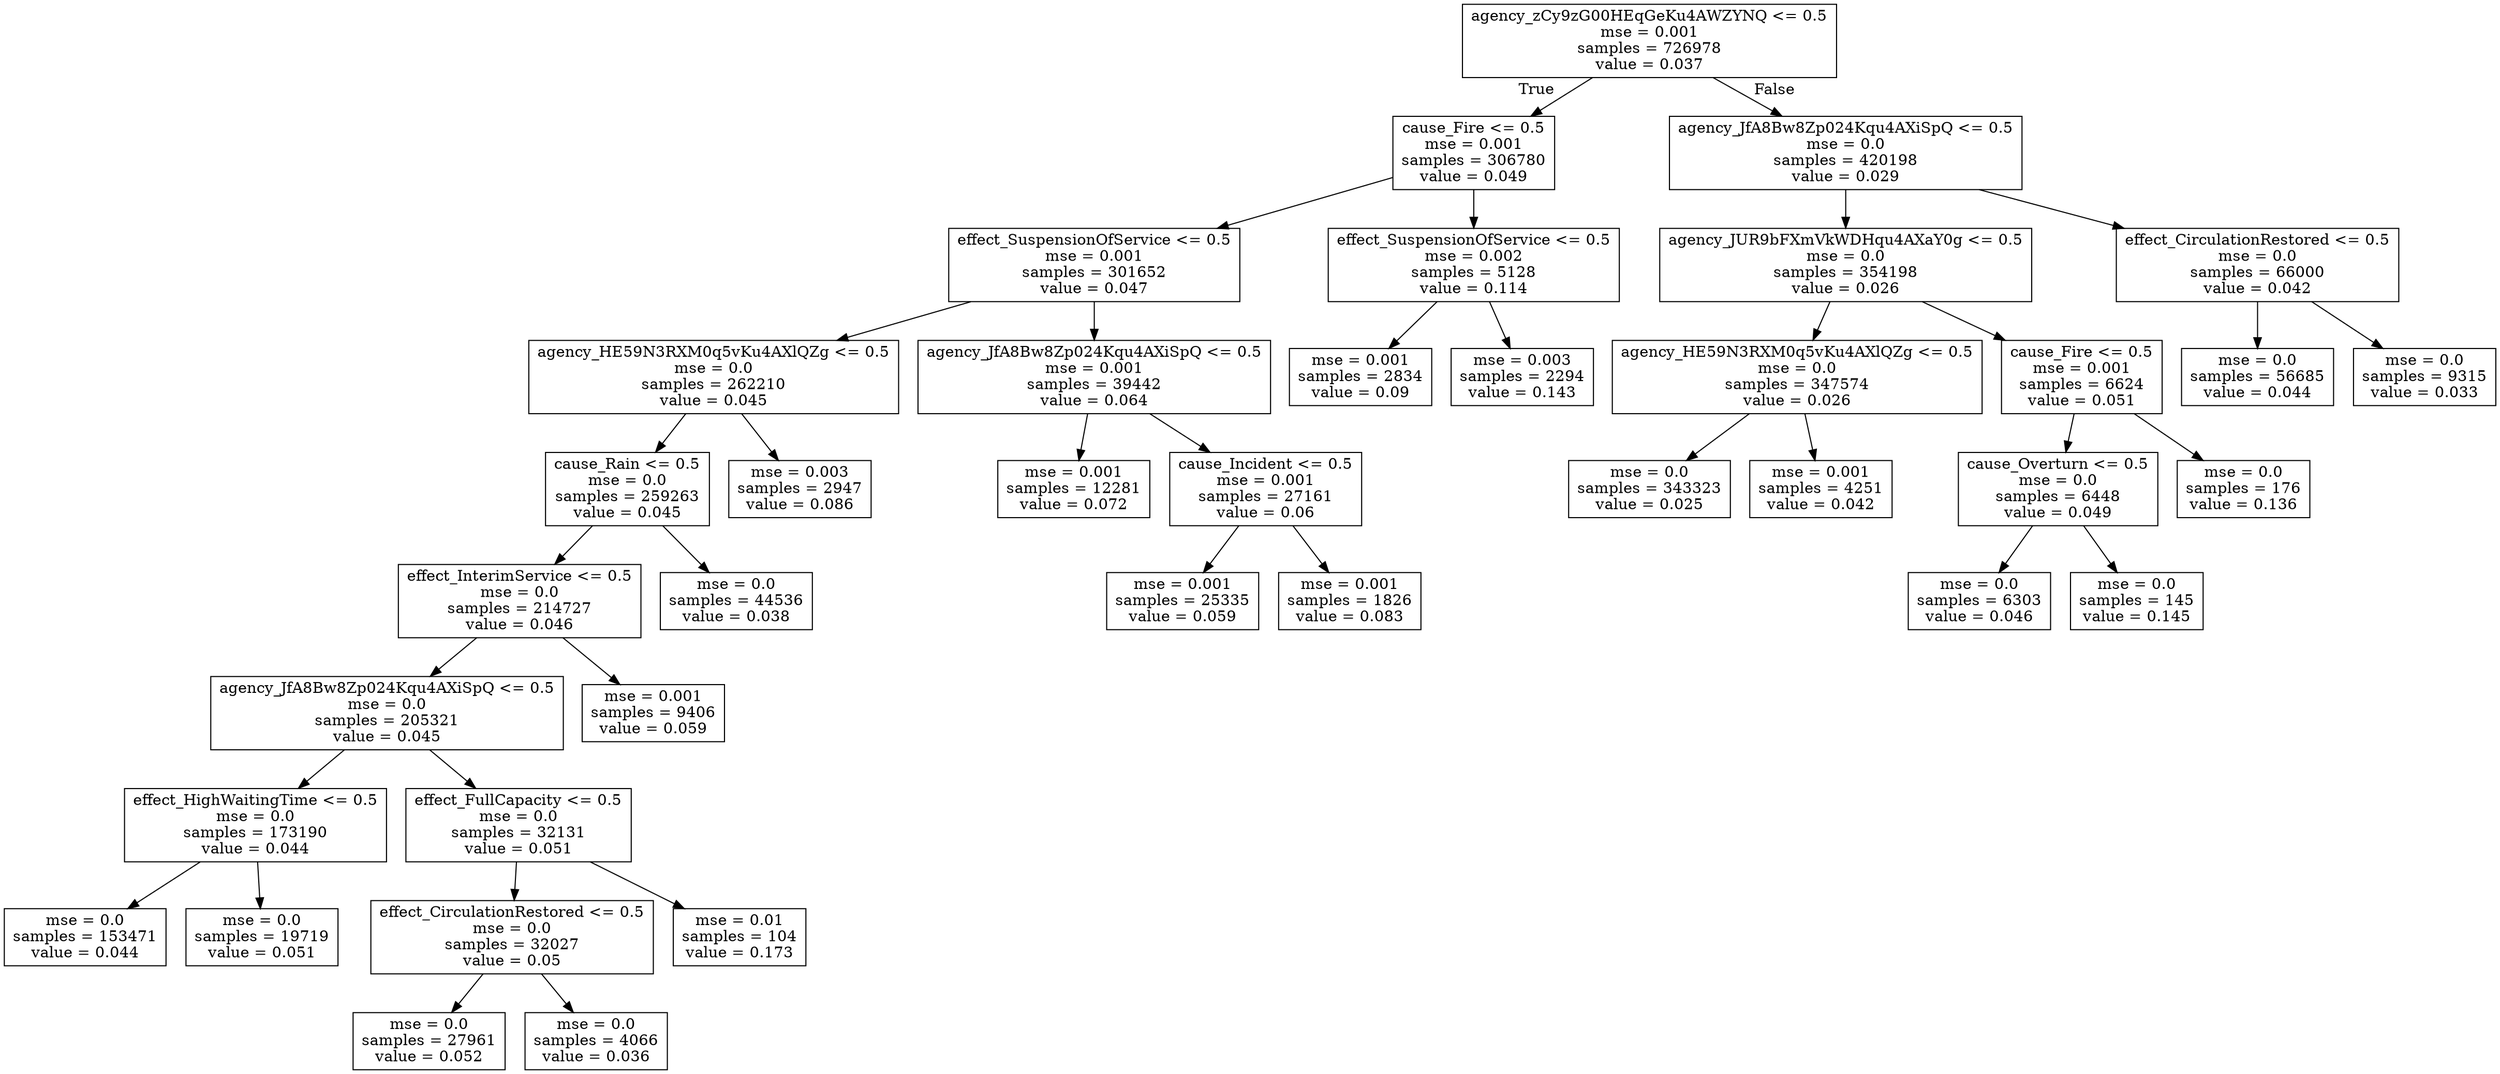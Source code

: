 digraph Tree {
node [shape=box] ;
0 [label="agency_zCy9zG00HEqGeKu4AWZYNQ <= 0.5\nmse = 0.001\nsamples = 726978\nvalue = 0.037"] ;
1 [label="cause_Fire <= 0.5\nmse = 0.001\nsamples = 306780\nvalue = 0.049"] ;
0 -> 1 [labeldistance=2.5, labelangle=45, headlabel="True"] ;
3 [label="effect_SuspensionOfService <= 0.5\nmse = 0.001\nsamples = 301652\nvalue = 0.047"] ;
1 -> 3 ;
7 [label="agency_HE59N3RXM0q5vKu4AXlQZg <= 0.5\nmse = 0.0\nsamples = 262210\nvalue = 0.045"] ;
3 -> 7 ;
9 [label="cause_Rain <= 0.5\nmse = 0.0\nsamples = 259263\nvalue = 0.045"] ;
7 -> 9 ;
15 [label="effect_InterimService <= 0.5\nmse = 0.0\nsamples = 214727\nvalue = 0.046"] ;
9 -> 15 ;
17 [label="agency_JfA8Bw8Zp024Kqu4AXiSpQ <= 0.5\nmse = 0.0\nsamples = 205321\nvalue = 0.045"] ;
15 -> 17 ;
29 [label="effect_HighWaitingTime <= 0.5\nmse = 0.0\nsamples = 173190\nvalue = 0.044"] ;
17 -> 29 ;
35 [label="mse = 0.0\nsamples = 153471\nvalue = 0.044"] ;
29 -> 35 ;
36 [label="mse = 0.0\nsamples = 19719\nvalue = 0.051"] ;
29 -> 36 ;
30 [label="effect_FullCapacity <= 0.5\nmse = 0.0\nsamples = 32131\nvalue = 0.051"] ;
17 -> 30 ;
31 [label="effect_CirculationRestored <= 0.5\nmse = 0.0\nsamples = 32027\nvalue = 0.05"] ;
30 -> 31 ;
33 [label="mse = 0.0\nsamples = 27961\nvalue = 0.052"] ;
31 -> 33 ;
34 [label="mse = 0.0\nsamples = 4066\nvalue = 0.036"] ;
31 -> 34 ;
32 [label="mse = 0.01\nsamples = 104\nvalue = 0.173"] ;
30 -> 32 ;
18 [label="mse = 0.001\nsamples = 9406\nvalue = 0.059"] ;
15 -> 18 ;
16 [label="mse = 0.0\nsamples = 44536\nvalue = 0.038"] ;
9 -> 16 ;
10 [label="mse = 0.003\nsamples = 2947\nvalue = 0.086"] ;
7 -> 10 ;
8 [label="agency_JfA8Bw8Zp024Kqu4AXiSpQ <= 0.5\nmse = 0.001\nsamples = 39442\nvalue = 0.064"] ;
3 -> 8 ;
23 [label="mse = 0.001\nsamples = 12281\nvalue = 0.072"] ;
8 -> 23 ;
24 [label="cause_Incident <= 0.5\nmse = 0.001\nsamples = 27161\nvalue = 0.06"] ;
8 -> 24 ;
27 [label="mse = 0.001\nsamples = 25335\nvalue = 0.059"] ;
24 -> 27 ;
28 [label="mse = 0.001\nsamples = 1826\nvalue = 0.083"] ;
24 -> 28 ;
4 [label="effect_SuspensionOfService <= 0.5\nmse = 0.002\nsamples = 5128\nvalue = 0.114"] ;
1 -> 4 ;
13 [label="mse = 0.001\nsamples = 2834\nvalue = 0.09"] ;
4 -> 13 ;
14 [label="mse = 0.003\nsamples = 2294\nvalue = 0.143"] ;
4 -> 14 ;
2 [label="agency_JfA8Bw8Zp024Kqu4AXiSpQ <= 0.5\nmse = 0.0\nsamples = 420198\nvalue = 0.029"] ;
0 -> 2 [labeldistance=2.5, labelangle=-45, headlabel="False"] ;
5 [label="agency_JUR9bFXmVkWDHqu4AXaY0g <= 0.5\nmse = 0.0\nsamples = 354198\nvalue = 0.026"] ;
2 -> 5 ;
11 [label="agency_HE59N3RXM0q5vKu4AXlQZg <= 0.5\nmse = 0.0\nsamples = 347574\nvalue = 0.026"] ;
5 -> 11 ;
25 [label="mse = 0.0\nsamples = 343323\nvalue = 0.025"] ;
11 -> 25 ;
26 [label="mse = 0.001\nsamples = 4251\nvalue = 0.042"] ;
11 -> 26 ;
12 [label="cause_Fire <= 0.5\nmse = 0.001\nsamples = 6624\nvalue = 0.051"] ;
5 -> 12 ;
19 [label="cause_Overturn <= 0.5\nmse = 0.0\nsamples = 6448\nvalue = 0.049"] ;
12 -> 19 ;
21 [label="mse = 0.0\nsamples = 6303\nvalue = 0.046"] ;
19 -> 21 ;
22 [label="mse = 0.0\nsamples = 145\nvalue = 0.145"] ;
19 -> 22 ;
20 [label="mse = 0.0\nsamples = 176\nvalue = 0.136"] ;
12 -> 20 ;
6 [label="effect_CirculationRestored <= 0.5\nmse = 0.0\nsamples = 66000\nvalue = 0.042"] ;
2 -> 6 ;
37 [label="mse = 0.0\nsamples = 56685\nvalue = 0.044"] ;
6 -> 37 ;
38 [label="mse = 0.0\nsamples = 9315\nvalue = 0.033"] ;
6 -> 38 ;
}